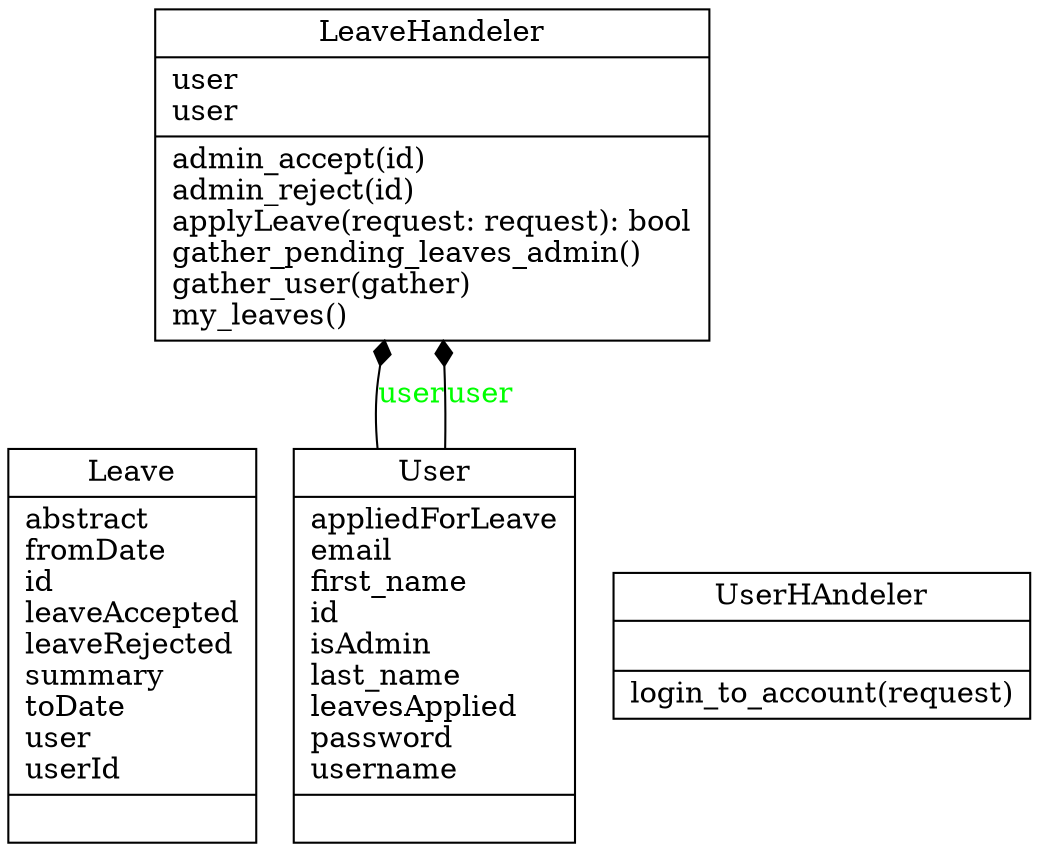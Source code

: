digraph "classes_app.py" {
rankdir=BT
charset="utf-8"
"app.Leave" [color="black", fontcolor="black", label="{Leave|abstract\lfromDate\lid\lleaveAccepted\lleaveRejected\lsummary\ltoDate\luser\luserId\l|}", shape="record", style="solid"];
"app.LeaveHandeler" [color="black", fontcolor="black", label="{LeaveHandeler|user\luser\l|admin_accept(id)\ladmin_reject(id)\lapplyLeave(request: request): bool\lgather_pending_leaves_admin()\lgather_user(gather)\lmy_leaves()\l}", shape="record", style="solid"];
"app.User" [color="black", fontcolor="black", label="{User|appliedForLeave\lemail\lfirst_name\lid\lisAdmin\llast_name\lleavesApplied\lpassword\lusername\l|}", shape="record", style="solid"];
"app.UserHAndeler" [color="black", fontcolor="black", label="{UserHAndeler|\l|login_to_account(request)\l}", shape="record", style="solid"];
"app.User" -> "app.LeaveHandeler" [arrowhead="diamond", arrowtail="none", fontcolor="green", label="user", style="solid"];
"app.User" -> "app.LeaveHandeler" [arrowhead="diamond", arrowtail="none", fontcolor="green", label="user", style="solid"];
}
